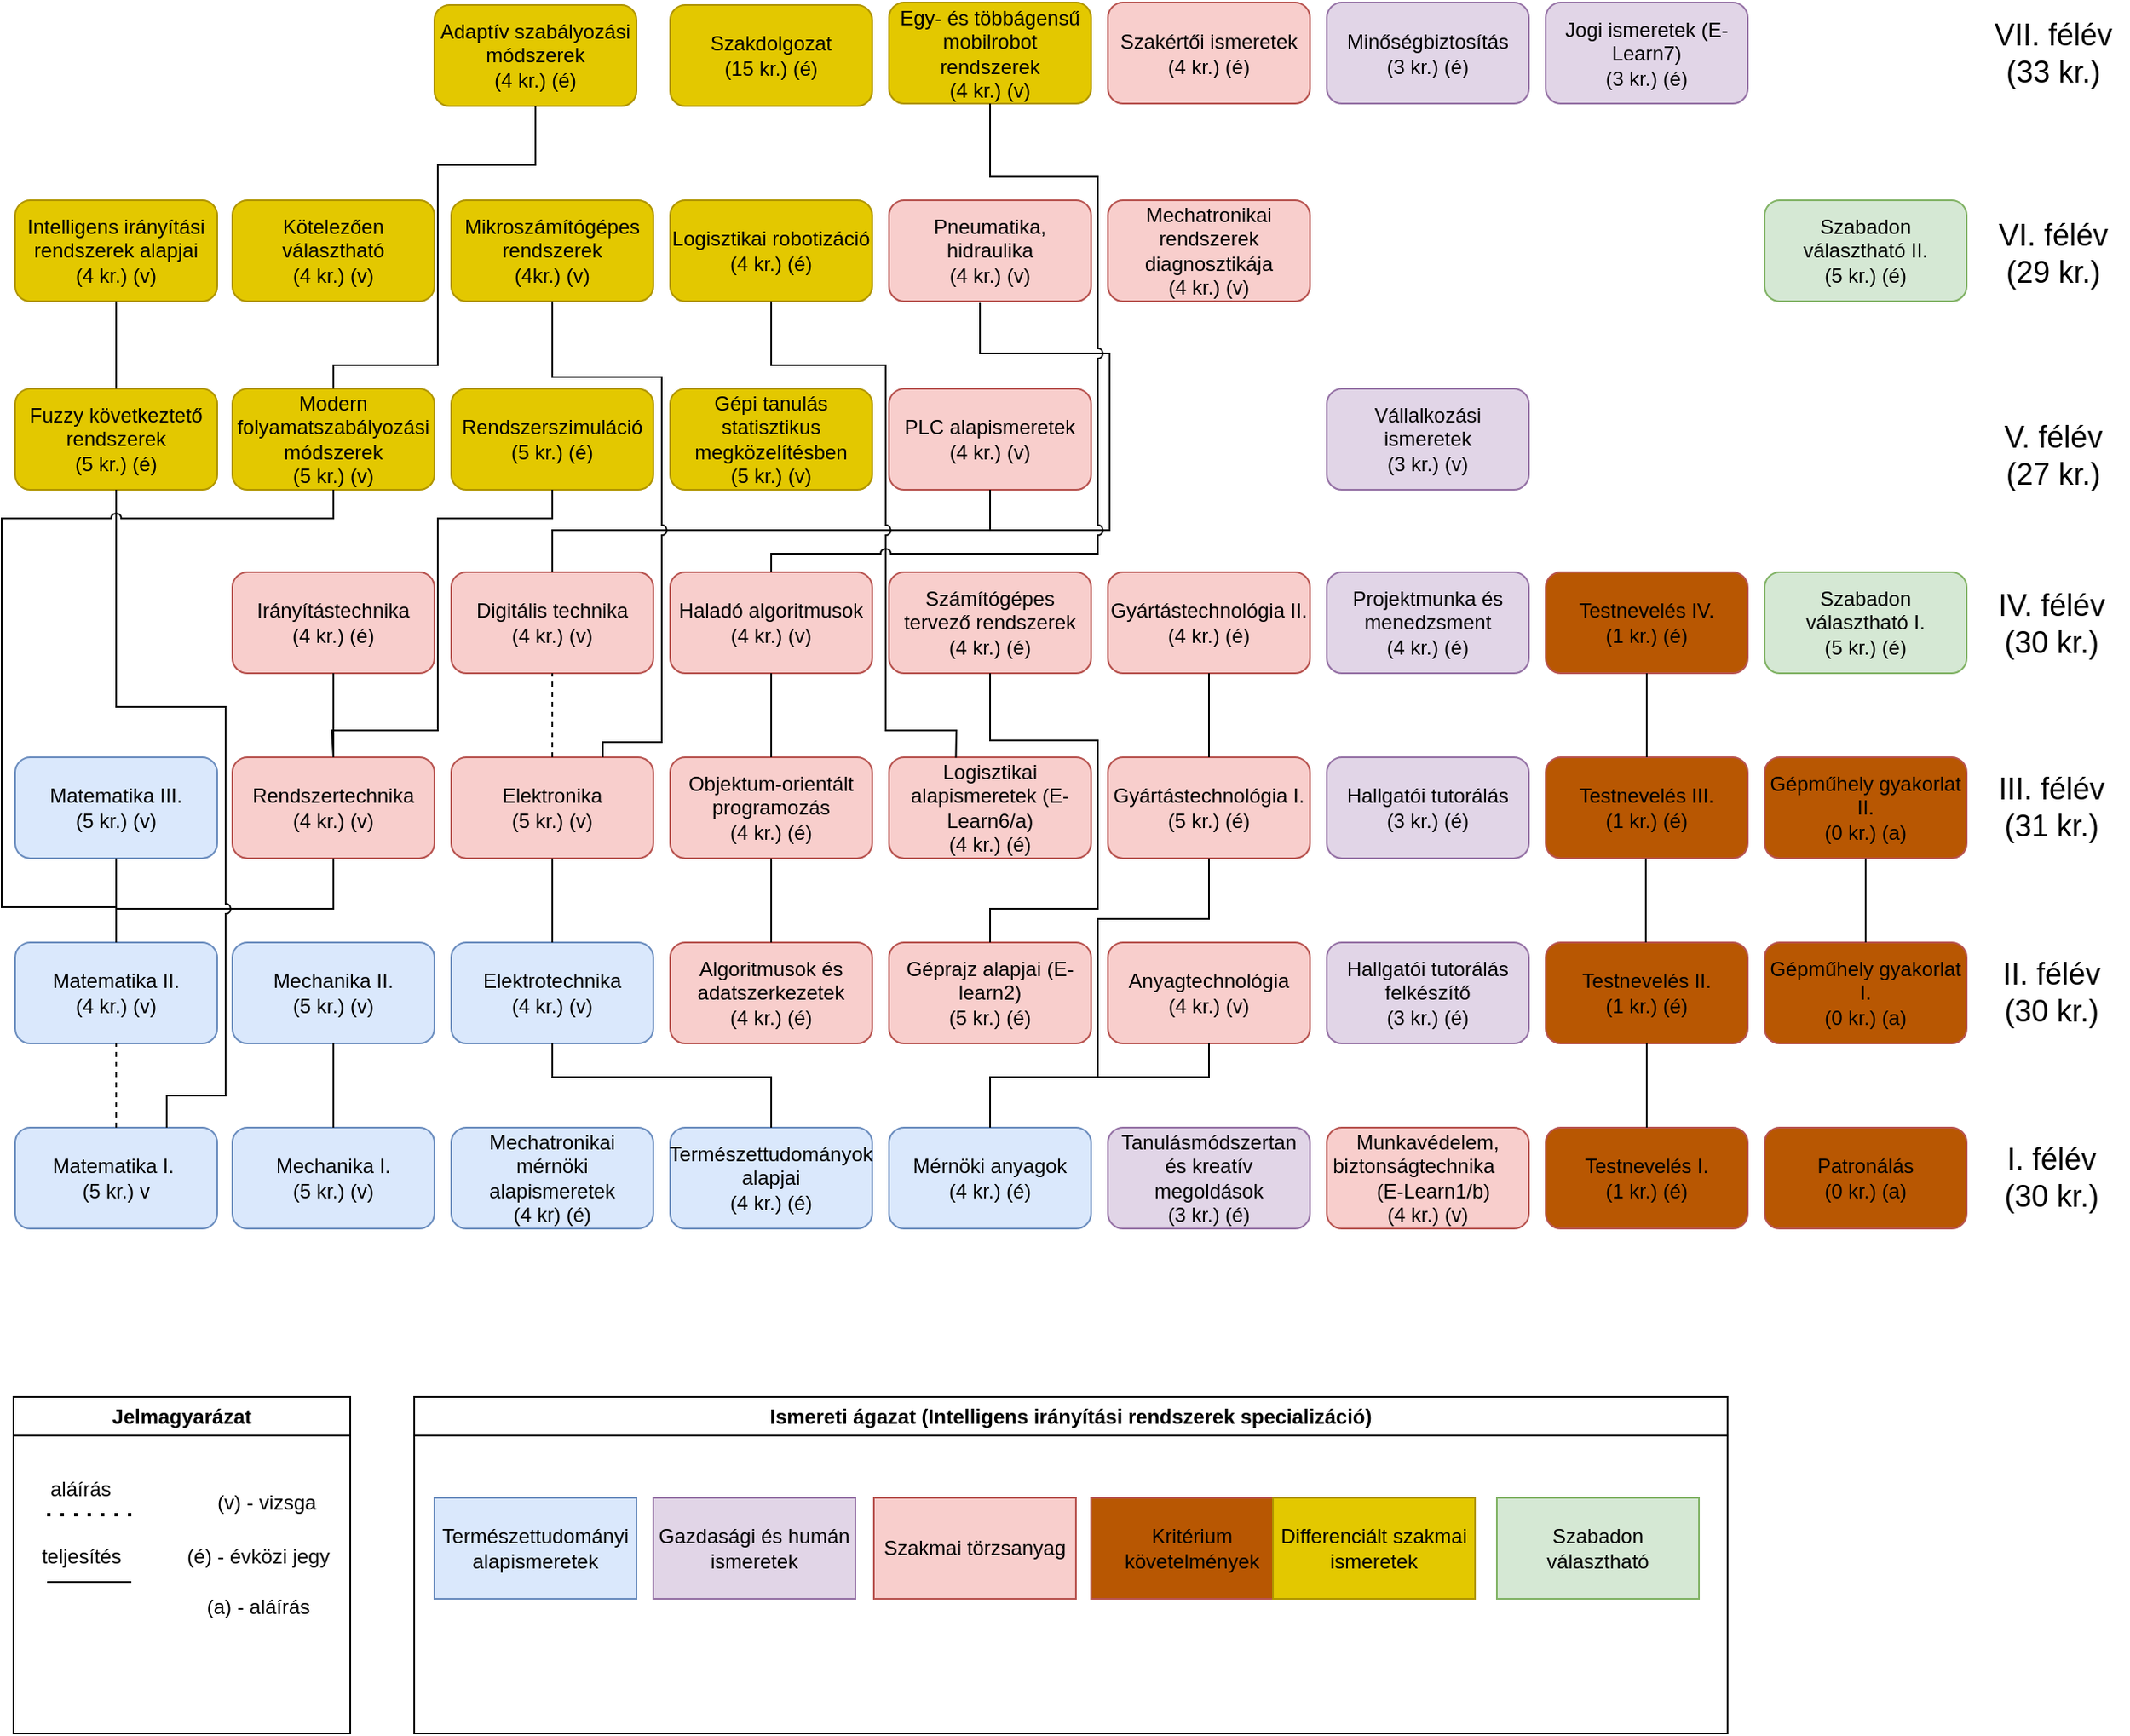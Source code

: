 <mxfile version="21.7.0" type="github">
  <diagram name="Page-1" id="AOR9jZFVoWUsOJXhqpIV">
    <mxGraphModel dx="2156" dy="805" grid="1" gridSize="7" guides="1" tooltips="1" connect="1" arrows="1" fold="1" page="1" pageScale="1" pageWidth="850" pageHeight="1100" math="0" shadow="0">
      <root>
        <mxCell id="0" />
        <mxCell id="1" parent="0" />
        <mxCell id="B__g7OtjL8aI65PYD3b0-1" value="Matematika I.&amp;nbsp;&lt;br&gt;(5 kr.) v" style="rounded=1;whiteSpace=wrap;html=1;fillColor=#dae8fc;strokeColor=#6c8ebf;" parent="1" vertex="1">
          <mxGeometry x="1" y="950" width="120" height="60" as="geometry" />
        </mxCell>
        <mxCell id="B__g7OtjL8aI65PYD3b0-2" value="Természettudományi alapismeretek" style="rounded=0;whiteSpace=wrap;html=1;fillColor=#dae8fc;strokeColor=#6c8ebf;" parent="1" vertex="1">
          <mxGeometry x="250" y="1170" width="120" height="60" as="geometry" />
        </mxCell>
        <mxCell id="B__g7OtjL8aI65PYD3b0-3" value="Természettudományok alapjai&lt;br&gt;(4 kr.) (é)" style="rounded=1;whiteSpace=wrap;html=1;fillColor=#dae8fc;strokeColor=#6c8ebf;align=center;" parent="1" vertex="1">
          <mxGeometry x="390" y="950" width="120" height="60" as="geometry" />
        </mxCell>
        <mxCell id="B__g7OtjL8aI65PYD3b0-4" value="Mechatronikai mérnöki alapismeretek&lt;br&gt;(4 kr) (é)" style="rounded=1;whiteSpace=wrap;html=1;fillColor=#dae8fc;strokeColor=#6c8ebf;" parent="1" vertex="1">
          <mxGeometry x="260" y="950" width="120" height="60" as="geometry" />
        </mxCell>
        <mxCell id="B__g7OtjL8aI65PYD3b0-5" value="Mechanika I.&lt;br&gt;(5 kr.) (v)" style="rounded=1;whiteSpace=wrap;html=1;fillColor=#dae8fc;strokeColor=#6c8ebf;" parent="1" vertex="1">
          <mxGeometry x="130" y="950" width="120" height="60" as="geometry" />
        </mxCell>
        <mxCell id="B__g7OtjL8aI65PYD3b0-6" value="Mérnöki anyagok&lt;br&gt;(4 kr.) (é)" style="rounded=1;whiteSpace=wrap;html=1;fillColor=#dae8fc;strokeColor=#6c8ebf;" parent="1" vertex="1">
          <mxGeometry x="520" y="950" width="120" height="60" as="geometry" />
        </mxCell>
        <mxCell id="B__g7OtjL8aI65PYD3b0-7" value="Gazdasági és humán ismeretek" style="rounded=0;whiteSpace=wrap;html=1;fillColor=#e1d5e7;strokeColor=#9673a6;" parent="1" vertex="1">
          <mxGeometry x="380" y="1170" width="120" height="60" as="geometry" />
        </mxCell>
        <mxCell id="B__g7OtjL8aI65PYD3b0-8" value="Tanulásmódszertan és kreatív megoldások&lt;br&gt;(3 kr.) (é)" style="rounded=1;whiteSpace=wrap;html=1;fillColor=#e1d5e7;strokeColor=#9673a6;" parent="1" vertex="1">
          <mxGeometry x="650" y="950" width="120" height="60" as="geometry" />
        </mxCell>
        <mxCell id="B__g7OtjL8aI65PYD3b0-10" value="Szakmai törzsanyag" style="rounded=0;whiteSpace=wrap;html=1;fillColor=#f8cecc;strokeColor=#b85450;" parent="1" vertex="1">
          <mxGeometry x="511" y="1170" width="120" height="60" as="geometry" />
        </mxCell>
        <mxCell id="B__g7OtjL8aI65PYD3b0-11" value="Munkavédelem, biztonságtechnika&amp;nbsp; &amp;nbsp; &amp;nbsp; &amp;nbsp; (E-Learn1/b)&lt;br&gt;(4 kr.) (v)" style="rounded=1;whiteSpace=wrap;html=1;fillColor=#f8cecc;strokeColor=#b85450;" parent="1" vertex="1">
          <mxGeometry x="780" y="950" width="120" height="60" as="geometry" />
        </mxCell>
        <mxCell id="B__g7OtjL8aI65PYD3b0-12" value="Kritérium követelmények" style="rounded=0;whiteSpace=wrap;html=1;fillColor=#B85702;strokeColor=#b85450;" parent="1" vertex="1">
          <mxGeometry x="640" y="1170" width="120" height="60" as="geometry" />
        </mxCell>
        <mxCell id="B__g7OtjL8aI65PYD3b0-13" value="Testnevelés I.&lt;br&gt;(1 kr.) (é)" style="rounded=1;whiteSpace=wrap;html=1;fillColor=#B85702;strokeColor=#b85450;" parent="1" vertex="1">
          <mxGeometry x="910" y="950" width="120" height="60" as="geometry" />
        </mxCell>
        <mxCell id="B__g7OtjL8aI65PYD3b0-15" value="Patronálás&lt;br&gt;(0 kr.) (a)" style="rounded=1;whiteSpace=wrap;html=1;fillColor=#B85702;strokeColor=#b85450;" parent="1" vertex="1">
          <mxGeometry x="1040" y="950" width="120" height="60" as="geometry" />
        </mxCell>
        <mxCell id="B__g7OtjL8aI65PYD3b0-16" value="Matematika II.&lt;br&gt;(4 kr.) (v)" style="rounded=1;whiteSpace=wrap;html=1;fillColor=#dae8fc;strokeColor=#6c8ebf;" parent="1" vertex="1">
          <mxGeometry x="1" y="840" width="120" height="60" as="geometry" />
        </mxCell>
        <mxCell id="B__g7OtjL8aI65PYD3b0-17" value="" style="endArrow=none;dashed=1;html=1;rounded=0;entryX=0.5;entryY=1;entryDx=0;entryDy=0;exitX=0.5;exitY=0;exitDx=0;exitDy=0;" parent="1" source="B__g7OtjL8aI65PYD3b0-1" target="B__g7OtjL8aI65PYD3b0-16" edge="1">
          <mxGeometry width="50" height="50" relative="1" as="geometry">
            <mxPoint x="560" y="740" as="sourcePoint" />
            <mxPoint x="610" y="690" as="targetPoint" />
          </mxGeometry>
        </mxCell>
        <mxCell id="B__g7OtjL8aI65PYD3b0-24" value="Jelmagyarázat" style="swimlane;whiteSpace=wrap;html=1;" parent="1" vertex="1">
          <mxGeometry y="1110" width="200" height="200" as="geometry" />
        </mxCell>
        <mxCell id="B__g7OtjL8aI65PYD3b0-18" value="" style="endArrow=none;dashed=1;html=1;dashPattern=1 3;strokeWidth=2;rounded=0;" parent="B__g7OtjL8aI65PYD3b0-24" edge="1">
          <mxGeometry width="50" height="50" relative="1" as="geometry">
            <mxPoint x="20" y="70" as="sourcePoint" />
            <mxPoint x="70" y="70" as="targetPoint" />
          </mxGeometry>
        </mxCell>
        <mxCell id="B__g7OtjL8aI65PYD3b0-19" value="aláírás" style="text;strokeColor=none;align=center;fillColor=none;html=1;verticalAlign=middle;whiteSpace=wrap;rounded=0;" parent="B__g7OtjL8aI65PYD3b0-24" vertex="1">
          <mxGeometry x="10" y="40" width="60" height="30" as="geometry" />
        </mxCell>
        <mxCell id="B__g7OtjL8aI65PYD3b0-30" value="teljesítés" style="text;html=1;align=center;verticalAlign=middle;resizable=0;points=[];autosize=1;strokeColor=none;fillColor=none;" parent="B__g7OtjL8aI65PYD3b0-24" vertex="1">
          <mxGeometry x="5" y="80" width="70" height="30" as="geometry" />
        </mxCell>
        <mxCell id="B__g7OtjL8aI65PYD3b0-41" value="" style="endArrow=none;html=1;strokeWidth=1;rounded=0;" parent="B__g7OtjL8aI65PYD3b0-24" edge="1">
          <mxGeometry width="50" height="50" relative="1" as="geometry">
            <mxPoint x="20" y="110" as="sourcePoint" />
            <mxPoint x="70" y="110" as="targetPoint" />
          </mxGeometry>
        </mxCell>
        <mxCell id="B__g7OtjL8aI65PYD3b0-67" value="(é) - évközi jegy" style="text;html=1;align=center;verticalAlign=middle;resizable=0;points=[];autosize=1;strokeColor=none;fillColor=none;" parent="B__g7OtjL8aI65PYD3b0-24" vertex="1">
          <mxGeometry x="90" y="80" width="110" height="30" as="geometry" />
        </mxCell>
        <mxCell id="B__g7OtjL8aI65PYD3b0-69" value="(a) - aláírás" style="text;html=1;align=center;verticalAlign=middle;resizable=0;points=[];autosize=1;strokeColor=none;fillColor=none;" parent="B__g7OtjL8aI65PYD3b0-24" vertex="1">
          <mxGeometry x="105" y="110" width="80" height="30" as="geometry" />
        </mxCell>
        <mxCell id="B__g7OtjL8aI65PYD3b0-25" value="Mechanika II.&lt;br&gt;(5 kr.) (v)" style="rounded=1;whiteSpace=wrap;html=1;fillColor=#dae8fc;strokeColor=#6c8ebf;" parent="1" vertex="1">
          <mxGeometry x="130" y="840" width="120" height="60" as="geometry" />
        </mxCell>
        <mxCell id="B__g7OtjL8aI65PYD3b0-26" value="" style="endArrow=none;html=1;rounded=0;exitX=0.5;exitY=0;exitDx=0;exitDy=0;entryX=0.5;entryY=1;entryDx=0;entryDy=0;" parent="1" source="B__g7OtjL8aI65PYD3b0-5" target="B__g7OtjL8aI65PYD3b0-25" edge="1">
          <mxGeometry width="50" height="50" relative="1" as="geometry">
            <mxPoint x="460" y="940" as="sourcePoint" />
            <mxPoint x="610" y="830" as="targetPoint" />
            <Array as="points">
              <mxPoint x="190" y="920" />
            </Array>
          </mxGeometry>
        </mxCell>
        <mxCell id="B__g7OtjL8aI65PYD3b0-27" value="Elektrotechnika&lt;br&gt;(4 kr.) (v)" style="rounded=1;whiteSpace=wrap;html=1;fillColor=#dae8fc;strokeColor=#6c8ebf;" parent="1" vertex="1">
          <mxGeometry x="260" y="840" width="120" height="60" as="geometry" />
        </mxCell>
        <mxCell id="B__g7OtjL8aI65PYD3b0-28" value="" style="endArrow=none;html=1;rounded=0;exitX=0.5;exitY=0;exitDx=0;exitDy=0;entryX=0.5;entryY=1;entryDx=0;entryDy=0;" parent="1" source="B__g7OtjL8aI65PYD3b0-3" target="B__g7OtjL8aI65PYD3b0-27" edge="1">
          <mxGeometry width="50" height="50" relative="1" as="geometry">
            <mxPoint x="560" y="880" as="sourcePoint" />
            <mxPoint x="610" y="830" as="targetPoint" />
            <Array as="points">
              <mxPoint x="450" y="920" />
              <mxPoint x="320" y="920" />
            </Array>
          </mxGeometry>
        </mxCell>
        <mxCell id="B__g7OtjL8aI65PYD3b0-31" value="Hallgatói tutorálás felkészítő&lt;br&gt;(3 kr.) (é)" style="rounded=1;whiteSpace=wrap;html=1;fillColor=#e1d5e7;strokeColor=#9673a6;" parent="1" vertex="1">
          <mxGeometry x="780" y="840" width="120" height="60" as="geometry" />
        </mxCell>
        <mxCell id="B__g7OtjL8aI65PYD3b0-32" value="&lt;font style=&quot;font-size: 18px;&quot;&gt;I. félév&lt;br&gt;(30 kr.)&lt;/font&gt;" style="text;html=1;align=center;verticalAlign=middle;resizable=0;points=[];autosize=1;strokeColor=none;fillColor=none;" parent="1" vertex="1">
          <mxGeometry x="1170" y="950" width="80" height="60" as="geometry" />
        </mxCell>
        <mxCell id="B__g7OtjL8aI65PYD3b0-34" value="Algoritmusok és adatszerkezetek&lt;br&gt;(4 kr.) (é)" style="rounded=1;whiteSpace=wrap;html=1;fillColor=#f8cecc;strokeColor=#b85450;" parent="1" vertex="1">
          <mxGeometry x="390" y="840" width="120" height="60" as="geometry" />
        </mxCell>
        <mxCell id="B__g7OtjL8aI65PYD3b0-35" value="Géprajz alapjai (E-learn2)&lt;br&gt;(5 kr.) (é)" style="rounded=1;whiteSpace=wrap;html=1;fillColor=#f8cecc;strokeColor=#b85450;" parent="1" vertex="1">
          <mxGeometry x="520" y="840" width="120" height="60" as="geometry" />
        </mxCell>
        <mxCell id="B__g7OtjL8aI65PYD3b0-36" value="Anyagtechnológia&lt;br&gt;(4 kr.) (v)" style="rounded=1;whiteSpace=wrap;html=1;fillColor=#f8cecc;strokeColor=#b85450;" parent="1" vertex="1">
          <mxGeometry x="650" y="840" width="120" height="60" as="geometry" />
        </mxCell>
        <mxCell id="B__g7OtjL8aI65PYD3b0-37" value="" style="endArrow=none;html=1;rounded=0;exitX=0.5;exitY=0;exitDx=0;exitDy=0;entryX=0.5;entryY=1;entryDx=0;entryDy=0;" parent="1" source="B__g7OtjL8aI65PYD3b0-6" target="B__g7OtjL8aI65PYD3b0-36" edge="1">
          <mxGeometry width="50" height="50" relative="1" as="geometry">
            <mxPoint x="470" y="1040" as="sourcePoint" />
            <mxPoint x="520" y="990" as="targetPoint" />
            <Array as="points">
              <mxPoint x="580" y="920" />
              <mxPoint x="710" y="920" />
            </Array>
          </mxGeometry>
        </mxCell>
        <mxCell id="B__g7OtjL8aI65PYD3b0-38" value="Testnevelés II.&lt;br&gt;(1 kr.) (é)" style="rounded=1;whiteSpace=wrap;html=1;fillColor=#B85702;strokeColor=#b85450;" parent="1" vertex="1">
          <mxGeometry x="910" y="840" width="120" height="60" as="geometry" />
        </mxCell>
        <mxCell id="B__g7OtjL8aI65PYD3b0-44" value="Ismereti ágazat (Intelligens irányítási rendszerek specializáció)" style="swimlane;whiteSpace=wrap;html=1;" parent="1" vertex="1">
          <mxGeometry x="238" y="1110" width="780" height="200" as="geometry" />
        </mxCell>
        <mxCell id="B__g7OtjL8aI65PYD3b0-88" value="Differenciált szakmai ismeretek" style="rounded=0;whiteSpace=wrap;html=1;fillColor=#e3c800;fontColor=#000000;strokeColor=#B09500;" parent="B__g7OtjL8aI65PYD3b0-44" vertex="1">
          <mxGeometry x="510" y="60" width="120" height="60" as="geometry" />
        </mxCell>
        <mxCell id="B__g7OtjL8aI65PYD3b0-95" value="Szabadon választható" style="rounded=0;whiteSpace=wrap;html=1;fillColor=#d5e8d4;strokeColor=#82b366;" parent="B__g7OtjL8aI65PYD3b0-44" vertex="1">
          <mxGeometry x="643" y="60" width="120" height="60" as="geometry" />
        </mxCell>
        <mxCell id="B__g7OtjL8aI65PYD3b0-45" value="Gépműhely gyakorlat I.&lt;br&gt;(0 kr.) (a)" style="rounded=1;whiteSpace=wrap;html=1;fillColor=#B85702;strokeColor=#b85450;" parent="1" vertex="1">
          <mxGeometry x="1040" y="840" width="120" height="60" as="geometry" />
        </mxCell>
        <mxCell id="B__g7OtjL8aI65PYD3b0-46" value="&lt;font style=&quot;font-size: 18px;&quot;&gt;II. félév&lt;br&gt;(30 kr.)&lt;/font&gt;" style="text;html=1;align=center;verticalAlign=middle;resizable=0;points=[];autosize=1;strokeColor=none;fillColor=none;" parent="1" vertex="1">
          <mxGeometry x="1170" y="840" width="80" height="60" as="geometry" />
        </mxCell>
        <mxCell id="B__g7OtjL8aI65PYD3b0-47" value="Matematika III.&lt;br&gt;(5 kr.) (v)" style="rounded=1;whiteSpace=wrap;html=1;fillColor=#dae8fc;strokeColor=#6c8ebf;" parent="1" vertex="1">
          <mxGeometry x="1" y="730" width="120" height="60" as="geometry" />
        </mxCell>
        <mxCell id="B__g7OtjL8aI65PYD3b0-48" value="" style="endArrow=none;html=1;rounded=0;exitX=0.5;exitY=0;exitDx=0;exitDy=0;entryX=0.5;entryY=1;entryDx=0;entryDy=0;" parent="1" source="B__g7OtjL8aI65PYD3b0-16" target="B__g7OtjL8aI65PYD3b0-47" edge="1">
          <mxGeometry width="50" height="50" relative="1" as="geometry">
            <mxPoint x="200" y="960" as="sourcePoint" />
            <mxPoint x="200" y="910" as="targetPoint" />
            <Array as="points" />
          </mxGeometry>
        </mxCell>
        <mxCell id="B__g7OtjL8aI65PYD3b0-49" value="" style="endArrow=none;html=1;rounded=0;entryX=0.5;entryY=1;entryDx=0;entryDy=0;exitX=0.5;exitY=0;exitDx=0;exitDy=0;" parent="1" source="B__g7OtjL8aI65PYD3b0-13" target="B__g7OtjL8aI65PYD3b0-38" edge="1">
          <mxGeometry width="50" height="50" relative="1" as="geometry">
            <mxPoint x="570" y="910" as="sourcePoint" />
            <mxPoint x="620" y="860" as="targetPoint" />
          </mxGeometry>
        </mxCell>
        <mxCell id="B__g7OtjL8aI65PYD3b0-50" value="&lt;font style=&quot;font-size: 18px;&quot;&gt;III. félév&lt;br&gt;(31 kr.)&lt;/font&gt;" style="text;html=1;align=center;verticalAlign=middle;resizable=0;points=[];autosize=1;strokeColor=none;fillColor=none;" parent="1" vertex="1">
          <mxGeometry x="1165" y="730" width="90" height="60" as="geometry" />
        </mxCell>
        <mxCell id="B__g7OtjL8aI65PYD3b0-51" value="Hallgatói tutorálás&lt;br&gt;(3 kr.) (é)" style="rounded=1;whiteSpace=wrap;html=1;fillColor=#e1d5e7;strokeColor=#9673a6;" parent="1" vertex="1">
          <mxGeometry x="780" y="730" width="120" height="60" as="geometry" />
        </mxCell>
        <mxCell id="B__g7OtjL8aI65PYD3b0-52" value="Objektum-orientált programozás&lt;br&gt;(4 kr.) (é)" style="rounded=1;whiteSpace=wrap;html=1;fillColor=#f8cecc;strokeColor=#b85450;" parent="1" vertex="1">
          <mxGeometry x="390" y="730" width="120" height="60" as="geometry" />
        </mxCell>
        <mxCell id="B__g7OtjL8aI65PYD3b0-53" value="" style="endArrow=none;html=1;rounded=0;entryX=0.5;entryY=1;entryDx=0;entryDy=0;exitX=0.5;exitY=0;exitDx=0;exitDy=0;" parent="1" source="B__g7OtjL8aI65PYD3b0-34" target="B__g7OtjL8aI65PYD3b0-52" edge="1">
          <mxGeometry width="50" height="50" relative="1" as="geometry">
            <mxPoint x="570" y="840" as="sourcePoint" />
            <mxPoint x="620" y="790" as="targetPoint" />
            <Array as="points">
              <mxPoint x="450" y="820" />
            </Array>
          </mxGeometry>
        </mxCell>
        <mxCell id="B__g7OtjL8aI65PYD3b0-54" value="Logisztikai alapismeretek (E-Learn6/a)&lt;br&gt;(4 kr.) (é)" style="rounded=1;whiteSpace=wrap;html=1;fillColor=#f8cecc;strokeColor=#b85450;" parent="1" vertex="1">
          <mxGeometry x="520" y="730" width="120" height="60" as="geometry" />
        </mxCell>
        <mxCell id="B__g7OtjL8aI65PYD3b0-55" value="Rendszertechnika&lt;br&gt;(4 kr.) (v)" style="rounded=1;whiteSpace=wrap;html=1;fillColor=#f8cecc;strokeColor=#b85450;" parent="1" vertex="1">
          <mxGeometry x="130" y="730" width="120" height="60" as="geometry" />
        </mxCell>
        <mxCell id="B__g7OtjL8aI65PYD3b0-56" value="" style="endArrow=none;html=1;rounded=0;entryX=0.5;entryY=1;entryDx=0;entryDy=0;exitX=0.5;exitY=0;exitDx=0;exitDy=0;" parent="1" source="B__g7OtjL8aI65PYD3b0-16" target="B__g7OtjL8aI65PYD3b0-55" edge="1">
          <mxGeometry width="50" height="50" relative="1" as="geometry">
            <mxPoint x="570" y="840" as="sourcePoint" />
            <mxPoint x="620" y="790" as="targetPoint" />
            <Array as="points">
              <mxPoint x="61" y="820" />
              <mxPoint x="190" y="820" />
            </Array>
          </mxGeometry>
        </mxCell>
        <mxCell id="B__g7OtjL8aI65PYD3b0-57" value="Gyártástechnológia I.&lt;br&gt;(5 kr.) (é)" style="rounded=1;whiteSpace=wrap;html=1;fillColor=#f8cecc;strokeColor=#b85450;" parent="1" vertex="1">
          <mxGeometry x="650" y="730" width="120" height="60" as="geometry" />
        </mxCell>
        <mxCell id="B__g7OtjL8aI65PYD3b0-58" value="" style="endArrow=none;html=1;rounded=0;entryX=0.5;entryY=1;entryDx=0;entryDy=0;exitX=0.5;exitY=0;exitDx=0;exitDy=0;" parent="1" source="B__g7OtjL8aI65PYD3b0-6" target="B__g7OtjL8aI65PYD3b0-57" edge="1">
          <mxGeometry width="50" height="50" relative="1" as="geometry">
            <mxPoint x="570" y="840" as="sourcePoint" />
            <mxPoint x="620" y="790" as="targetPoint" />
            <Array as="points">
              <mxPoint x="580" y="920" />
              <mxPoint x="644" y="920" />
              <mxPoint x="644" y="826" />
              <mxPoint x="710" y="826" />
            </Array>
          </mxGeometry>
        </mxCell>
        <mxCell id="B__g7OtjL8aI65PYD3b0-59" value="Elektronika&lt;br&gt;(5 kr.) (v)" style="rounded=1;whiteSpace=wrap;html=1;fillColor=#f8cecc;strokeColor=#b85450;" parent="1" vertex="1">
          <mxGeometry x="260" y="730" width="120" height="60" as="geometry" />
        </mxCell>
        <mxCell id="B__g7OtjL8aI65PYD3b0-63" value="Testnevelés III.&lt;br&gt;(1 kr.) (é)" style="rounded=1;whiteSpace=wrap;html=1;fillColor=#B85702;strokeColor=#b85450;" parent="1" vertex="1">
          <mxGeometry x="910" y="730" width="120" height="60" as="geometry" />
        </mxCell>
        <mxCell id="B__g7OtjL8aI65PYD3b0-64" value="" style="endArrow=none;html=1;rounded=0;entryX=0.5;entryY=1;entryDx=0;entryDy=0;exitX=0.5;exitY=0;exitDx=0;exitDy=0;" parent="1" edge="1">
          <mxGeometry width="50" height="50" relative="1" as="geometry">
            <mxPoint x="969.44" y="840" as="sourcePoint" />
            <mxPoint x="969.44" y="790" as="targetPoint" />
          </mxGeometry>
        </mxCell>
        <mxCell id="B__g7OtjL8aI65PYD3b0-65" value="Gépműhely gyakorlat II.&lt;br&gt;(0 kr.) (a)" style="rounded=1;whiteSpace=wrap;html=1;fillColor=#B85702;strokeColor=#b85450;" parent="1" vertex="1">
          <mxGeometry x="1040" y="730" width="120" height="60" as="geometry" />
        </mxCell>
        <mxCell id="B__g7OtjL8aI65PYD3b0-66" value="(v) - vizsga" style="text;html=1;align=center;verticalAlign=middle;resizable=0;points=[];autosize=1;strokeColor=none;fillColor=none;" parent="1" vertex="1">
          <mxGeometry x="110" y="1158" width="80" height="30" as="geometry" />
        </mxCell>
        <mxCell id="B__g7OtjL8aI65PYD3b0-68" value="" style="endArrow=none;html=1;rounded=0;entryX=0.5;entryY=1;entryDx=0;entryDy=0;exitX=0.5;exitY=0;exitDx=0;exitDy=0;" parent="1" source="B__g7OtjL8aI65PYD3b0-45" target="B__g7OtjL8aI65PYD3b0-65" edge="1">
          <mxGeometry width="50" height="50" relative="1" as="geometry">
            <mxPoint x="570" y="900" as="sourcePoint" />
            <mxPoint x="620" y="850" as="targetPoint" />
          </mxGeometry>
        </mxCell>
        <mxCell id="B__g7OtjL8aI65PYD3b0-71" value="Projektmunka és menedzsment&lt;br&gt;(4 kr.) (é)" style="rounded=1;whiteSpace=wrap;html=1;fillColor=#e1d5e7;strokeColor=#9673a6;" parent="1" vertex="1">
          <mxGeometry x="780" y="620" width="120" height="60" as="geometry" />
        </mxCell>
        <mxCell id="B__g7OtjL8aI65PYD3b0-72" value="Haladó algoritmusok&lt;br&gt;(4 kr.) (v)" style="rounded=1;whiteSpace=wrap;html=1;fillColor=#f8cecc;strokeColor=#b85450;" parent="1" vertex="1">
          <mxGeometry x="390" y="620" width="120" height="60" as="geometry" />
        </mxCell>
        <mxCell id="B__g7OtjL8aI65PYD3b0-73" value="" style="endArrow=none;html=1;rounded=0;entryX=0.5;entryY=1;entryDx=0;entryDy=0;exitX=0.5;exitY=0;exitDx=0;exitDy=0;" parent="1" source="B__g7OtjL8aI65PYD3b0-52" target="B__g7OtjL8aI65PYD3b0-72" edge="1">
          <mxGeometry width="50" height="50" relative="1" as="geometry">
            <mxPoint x="570" y="760" as="sourcePoint" />
            <mxPoint x="620" y="710" as="targetPoint" />
          </mxGeometry>
        </mxCell>
        <mxCell id="B__g7OtjL8aI65PYD3b0-74" value="Számítógépes tervező rendszerek&lt;br&gt;(4 kr.) (é)" style="rounded=1;whiteSpace=wrap;html=1;fillColor=#f8cecc;strokeColor=#b85450;" parent="1" vertex="1">
          <mxGeometry x="520" y="620" width="120" height="60" as="geometry" />
        </mxCell>
        <mxCell id="B__g7OtjL8aI65PYD3b0-75" value="" style="endArrow=none;html=1;rounded=0;entryX=0.5;entryY=1;entryDx=0;entryDy=0;exitX=0.5;exitY=0;exitDx=0;exitDy=0;" parent="1" source="B__g7OtjL8aI65PYD3b0-35" target="B__g7OtjL8aI65PYD3b0-74" edge="1">
          <mxGeometry width="50" height="50" relative="1" as="geometry">
            <mxPoint x="570" y="760" as="sourcePoint" />
            <mxPoint x="620" y="710" as="targetPoint" />
            <Array as="points">
              <mxPoint x="580" y="820" />
              <mxPoint x="644" y="820" />
              <mxPoint x="644" y="720" />
              <mxPoint x="580" y="720" />
            </Array>
          </mxGeometry>
        </mxCell>
        <mxCell id="B__g7OtjL8aI65PYD3b0-79" value="" style="endArrow=none;html=1;rounded=0;entryX=0.5;entryY=1;entryDx=0;entryDy=0;exitX=0.5;exitY=0;exitDx=0;exitDy=0;" parent="1" source="B__g7OtjL8aI65PYD3b0-27" target="B__g7OtjL8aI65PYD3b0-59" edge="1">
          <mxGeometry width="50" height="50" relative="1" as="geometry">
            <mxPoint x="623" y="785" as="sourcePoint" />
            <mxPoint x="673" y="735" as="targetPoint" />
          </mxGeometry>
        </mxCell>
        <mxCell id="B__g7OtjL8aI65PYD3b0-80" value="Irányítástechnika&lt;br&gt;(4 kr.) (é)" style="rounded=1;whiteSpace=wrap;html=1;fillColor=#f8cecc;strokeColor=#b85450;" parent="1" vertex="1">
          <mxGeometry x="130" y="620" width="120" height="60" as="geometry" />
        </mxCell>
        <mxCell id="B__g7OtjL8aI65PYD3b0-81" value="" style="endArrow=none;html=1;rounded=0;entryX=0.5;entryY=1;entryDx=0;entryDy=0;exitX=0.5;exitY=0;exitDx=0;exitDy=0;" parent="1" source="B__g7OtjL8aI65PYD3b0-55" target="B__g7OtjL8aI65PYD3b0-80" edge="1">
          <mxGeometry width="50" height="50" relative="1" as="geometry">
            <mxPoint x="602" y="757" as="sourcePoint" />
            <mxPoint x="652" y="707" as="targetPoint" />
            <Array as="points">
              <mxPoint x="190" y="707" />
            </Array>
          </mxGeometry>
        </mxCell>
        <mxCell id="B__g7OtjL8aI65PYD3b0-82" value="Digitális technika&lt;br&gt;(4 kr.) (v)" style="rounded=1;whiteSpace=wrap;html=1;fillColor=#f8cecc;strokeColor=#b85450;" parent="1" vertex="1">
          <mxGeometry x="260" y="620" width="120" height="60" as="geometry" />
        </mxCell>
        <mxCell id="B__g7OtjL8aI65PYD3b0-83" value="" style="endArrow=none;html=1;rounded=0;entryX=0.5;entryY=1;entryDx=0;entryDy=0;exitX=0.5;exitY=0;exitDx=0;exitDy=0;dashed=1;" parent="1" source="B__g7OtjL8aI65PYD3b0-59" target="B__g7OtjL8aI65PYD3b0-82" edge="1">
          <mxGeometry width="50" height="50" relative="1" as="geometry">
            <mxPoint x="602" y="694" as="sourcePoint" />
            <mxPoint x="652" y="644" as="targetPoint" />
          </mxGeometry>
        </mxCell>
        <mxCell id="B__g7OtjL8aI65PYD3b0-84" value="Gyártástechnológia II.&lt;br&gt;(4 kr.) (é)" style="rounded=1;whiteSpace=wrap;html=1;fillColor=#f8cecc;strokeColor=#b85450;" parent="1" vertex="1">
          <mxGeometry x="650" y="620" width="120" height="60" as="geometry" />
        </mxCell>
        <mxCell id="B__g7OtjL8aI65PYD3b0-85" value="" style="endArrow=none;html=1;rounded=0;entryX=0.5;entryY=1;entryDx=0;entryDy=0;exitX=0.5;exitY=0;exitDx=0;exitDy=0;" parent="1" source="B__g7OtjL8aI65PYD3b0-57" target="B__g7OtjL8aI65PYD3b0-84" edge="1">
          <mxGeometry width="50" height="50" relative="1" as="geometry">
            <mxPoint x="602" y="694" as="sourcePoint" />
            <mxPoint x="652" y="644" as="targetPoint" />
          </mxGeometry>
        </mxCell>
        <mxCell id="B__g7OtjL8aI65PYD3b0-86" value="Testnevelés IV.&lt;br&gt;(1 kr.) (é)" style="rounded=1;whiteSpace=wrap;html=1;fillColor=#B85702;strokeColor=#b85450;" parent="1" vertex="1">
          <mxGeometry x="910" y="620" width="120" height="60" as="geometry" />
        </mxCell>
        <mxCell id="B__g7OtjL8aI65PYD3b0-87" value="" style="endArrow=none;html=1;rounded=0;entryX=0.5;entryY=1;entryDx=0;entryDy=0;exitX=0.5;exitY=0;exitDx=0;exitDy=0;" parent="1" source="B__g7OtjL8aI65PYD3b0-63" target="B__g7OtjL8aI65PYD3b0-86" edge="1">
          <mxGeometry width="50" height="50" relative="1" as="geometry">
            <mxPoint x="574" y="652" as="sourcePoint" />
            <mxPoint x="624" y="602" as="targetPoint" />
          </mxGeometry>
        </mxCell>
        <mxCell id="B__g7OtjL8aI65PYD3b0-89" value="Szabadon választható I.&lt;br&gt;(5 kr.) (é)" style="rounded=1;whiteSpace=wrap;html=1;fillColor=#d5e8d4;strokeColor=#82b366;" parent="1" vertex="1">
          <mxGeometry x="1040" y="620" width="120" height="60" as="geometry" />
        </mxCell>
        <mxCell id="B__g7OtjL8aI65PYD3b0-90" value="&lt;font style=&quot;font-size: 18px;&quot;&gt;IV. félév&lt;br&gt;(30 kr.)&lt;/font&gt;" style="text;html=1;align=center;verticalAlign=middle;resizable=0;points=[];autosize=1;strokeColor=none;fillColor=none;" parent="1" vertex="1">
          <mxGeometry x="1168" y="619" width="84" height="63" as="geometry" />
        </mxCell>
        <mxCell id="B__g7OtjL8aI65PYD3b0-91" value="Vállalkozási ismeretek&lt;br&gt;(3 kr.) (v)" style="rounded=1;whiteSpace=wrap;html=1;fillColor=#e1d5e7;strokeColor=#9673a6;" parent="1" vertex="1">
          <mxGeometry x="780" y="511" width="120" height="60" as="geometry" />
        </mxCell>
        <mxCell id="B__g7OtjL8aI65PYD3b0-92" value="PLC alapismeretek&lt;br&gt;(4 kr.) (v)" style="rounded=1;whiteSpace=wrap;html=1;fillColor=#f8cecc;strokeColor=#b85450;" parent="1" vertex="1">
          <mxGeometry x="520" y="511" width="120" height="60" as="geometry" />
        </mxCell>
        <mxCell id="B__g7OtjL8aI65PYD3b0-93" value="" style="endArrow=none;html=1;rounded=0;entryX=0.5;entryY=1;entryDx=0;entryDy=0;exitX=0.5;exitY=0;exitDx=0;exitDy=0;jumpStyle=arc;" parent="1" source="B__g7OtjL8aI65PYD3b0-82" target="B__g7OtjL8aI65PYD3b0-92" edge="1">
          <mxGeometry width="50" height="50" relative="1" as="geometry">
            <mxPoint x="567" y="673" as="sourcePoint" />
            <mxPoint x="617" y="623" as="targetPoint" />
            <Array as="points">
              <mxPoint x="320" y="595" />
              <mxPoint x="580" y="595" />
            </Array>
          </mxGeometry>
        </mxCell>
        <mxCell id="B__g7OtjL8aI65PYD3b0-96" value="Gépi tanulás statisztikus megközelítésben&lt;br&gt;(5 kr.) (v)" style="rounded=1;whiteSpace=wrap;html=1;fillColor=#e3c800;strokeColor=#B09500;fontColor=#000000;" parent="1" vertex="1">
          <mxGeometry x="390" y="511" width="120" height="60" as="geometry" />
        </mxCell>
        <mxCell id="B__g7OtjL8aI65PYD3b0-97" value="Rendszerszimuláció&lt;br&gt;(5 kr.) (é)" style="rounded=1;whiteSpace=wrap;html=1;fillColor=#e3c800;strokeColor=#B09500;fontColor=#000000;" parent="1" vertex="1">
          <mxGeometry x="260" y="511" width="120" height="60" as="geometry" />
        </mxCell>
        <mxCell id="B__g7OtjL8aI65PYD3b0-98" value="" style="endArrow=none;html=1;rounded=0;entryX=0.5;entryY=1;entryDx=0;entryDy=0;exitX=0.5;exitY=0;exitDx=0;exitDy=0;" parent="1" source="B__g7OtjL8aI65PYD3b0-55" target="B__g7OtjL8aI65PYD3b0-97" edge="1">
          <mxGeometry width="50" height="50" relative="1" as="geometry">
            <mxPoint x="266" y="707" as="sourcePoint" />
            <mxPoint x="617" y="812" as="targetPoint" />
            <Array as="points">
              <mxPoint x="189" y="714" />
              <mxPoint x="252" y="714" />
              <mxPoint x="252" y="588" />
              <mxPoint x="320" y="588" />
            </Array>
          </mxGeometry>
        </mxCell>
        <mxCell id="B__g7OtjL8aI65PYD3b0-99" value="Fuzzy következtető rendszerek&lt;br&gt;(5 kr.) (é)" style="rounded=1;whiteSpace=wrap;html=1;fillColor=#e3c800;strokeColor=#B09500;fontColor=#000000;" parent="1" vertex="1">
          <mxGeometry x="1" y="511" width="120" height="60" as="geometry" />
        </mxCell>
        <mxCell id="B__g7OtjL8aI65PYD3b0-100" value="" style="endArrow=none;html=1;rounded=0;exitX=0.75;exitY=0;exitDx=0;exitDy=0;strokeColor=default;jumpStyle=arc;entryX=0.5;entryY=1;entryDx=0;entryDy=0;" parent="1" source="B__g7OtjL8aI65PYD3b0-1" target="B__g7OtjL8aI65PYD3b0-99" edge="1">
          <mxGeometry width="50" height="50" relative="1" as="geometry">
            <mxPoint x="560" y="764" as="sourcePoint" />
            <mxPoint x="84" y="623" as="targetPoint" />
            <Array as="points">
              <mxPoint x="91" y="931" />
              <mxPoint x="126" y="931" />
              <mxPoint x="126" y="700" />
              <mxPoint x="61" y="700" />
              <mxPoint x="61" y="602" />
            </Array>
          </mxGeometry>
        </mxCell>
        <mxCell id="B__g7OtjL8aI65PYD3b0-101" value="Modern folyamatszabályozási módszerek&lt;br&gt;(5 kr.) (v)" style="rounded=1;whiteSpace=wrap;html=1;fillColor=#e3c800;strokeColor=#B09500;fontColor=#000000;" parent="1" vertex="1">
          <mxGeometry x="130" y="511" width="120" height="60" as="geometry" />
        </mxCell>
        <mxCell id="B__g7OtjL8aI65PYD3b0-103" value="" style="endArrow=none;html=1;rounded=0;entryX=0.5;entryY=1;entryDx=0;entryDy=0;exitX=0.5;exitY=0;exitDx=0;exitDy=0;jumpStyle=arc;" parent="1" source="B__g7OtjL8aI65PYD3b0-16" target="B__g7OtjL8aI65PYD3b0-101" edge="1">
          <mxGeometry width="50" height="50" relative="1" as="geometry">
            <mxPoint x="189" y="750" as="sourcePoint" />
            <mxPoint x="239" y="700" as="targetPoint" />
            <Array as="points">
              <mxPoint x="61" y="819" />
              <mxPoint x="-7" y="819" />
              <mxPoint x="-7" y="588" />
              <mxPoint x="190" y="588" />
            </Array>
          </mxGeometry>
        </mxCell>
        <mxCell id="B__g7OtjL8aI65PYD3b0-104" value="&lt;font style=&quot;font-size: 18px;&quot;&gt;V. félév&lt;br&gt;(27 kr.)&lt;/font&gt;" style="text;html=1;align=center;verticalAlign=middle;resizable=0;points=[];autosize=1;strokeColor=none;fillColor=none;" parent="1" vertex="1">
          <mxGeometry x="1172" y="519" width="77" height="63" as="geometry" />
        </mxCell>
        <mxCell id="B__g7OtjL8aI65PYD3b0-105" value="Pneumatika, hidraulika&lt;br&gt;(4 kr.) (v)" style="rounded=1;whiteSpace=wrap;html=1;fillColor=#f8cecc;strokeColor=#b85450;" parent="1" vertex="1">
          <mxGeometry x="520" y="399" width="120" height="60" as="geometry" />
        </mxCell>
        <mxCell id="B__g7OtjL8aI65PYD3b0-106" value="" style="endArrow=none;html=1;rounded=0;entryX=0.45;entryY=1.014;entryDx=0;entryDy=0;entryPerimeter=0;" parent="1" target="B__g7OtjL8aI65PYD3b0-105" edge="1">
          <mxGeometry width="50" height="50" relative="1" as="geometry">
            <mxPoint x="580" y="595" as="sourcePoint" />
            <mxPoint x="588" y="476" as="targetPoint" />
            <Array as="points">
              <mxPoint x="651" y="595" />
              <mxPoint x="651" y="504" />
              <mxPoint x="651" y="490" />
              <mxPoint x="574" y="490" />
            </Array>
          </mxGeometry>
        </mxCell>
        <mxCell id="B__g7OtjL8aI65PYD3b0-107" value="Intelligens irányítási rendszerek alapjai&lt;br&gt;(4 kr.) (v)" style="rounded=1;whiteSpace=wrap;html=1;fillColor=#e3c800;strokeColor=#B09500;fontColor=#000000;" parent="1" vertex="1">
          <mxGeometry x="1" y="399" width="120" height="60" as="geometry" />
        </mxCell>
        <mxCell id="B__g7OtjL8aI65PYD3b0-108" value="Mechatronikai rendszerek diagnosztikája&lt;br&gt;(4 kr.) (v)" style="rounded=1;whiteSpace=wrap;html=1;fillColor=#f8cecc;strokeColor=#b85450;" parent="1" vertex="1">
          <mxGeometry x="650" y="399" width="120" height="60" as="geometry" />
        </mxCell>
        <mxCell id="B__g7OtjL8aI65PYD3b0-109" value="Szabadon választható II.&lt;br&gt;(5 kr.) (é)" style="rounded=1;whiteSpace=wrap;html=1;fillColor=#d5e8d4;strokeColor=#82b366;" parent="1" vertex="1">
          <mxGeometry x="1040" y="399" width="120" height="60" as="geometry" />
        </mxCell>
        <mxCell id="B__g7OtjL8aI65PYD3b0-110" value="" style="endArrow=none;html=1;rounded=0;entryX=0.5;entryY=1;entryDx=0;entryDy=0;exitX=0.5;exitY=0;exitDx=0;exitDy=0;" parent="1" source="B__g7OtjL8aI65PYD3b0-99" target="B__g7OtjL8aI65PYD3b0-107" edge="1">
          <mxGeometry width="50" height="50" relative="1" as="geometry">
            <mxPoint x="280" y="610" as="sourcePoint" />
            <mxPoint x="330" y="560" as="targetPoint" />
          </mxGeometry>
        </mxCell>
        <mxCell id="B__g7OtjL8aI65PYD3b0-111" value="Logisztikai robotizáció&lt;br&gt;(4 kr.) (é)" style="rounded=1;whiteSpace=wrap;html=1;fillColor=#e3c800;strokeColor=#B09500;fontColor=#000000;" parent="1" vertex="1">
          <mxGeometry x="390" y="399" width="120" height="60" as="geometry" />
        </mxCell>
        <mxCell id="B__g7OtjL8aI65PYD3b0-112" value="" style="endArrow=none;html=1;rounded=0;entryX=0.5;entryY=1;entryDx=0;entryDy=0;exitX=0.331;exitY=0.004;exitDx=0;exitDy=0;exitPerimeter=0;jumpStyle=arc;" parent="1" source="B__g7OtjL8aI65PYD3b0-54" target="B__g7OtjL8aI65PYD3b0-111" edge="1">
          <mxGeometry width="50" height="50" relative="1" as="geometry">
            <mxPoint x="623" y="617" as="sourcePoint" />
            <mxPoint x="673" y="567" as="targetPoint" />
            <Array as="points">
              <mxPoint x="560" y="714" />
              <mxPoint x="518" y="714" />
              <mxPoint x="518" y="497" />
              <mxPoint x="450" y="497" />
            </Array>
          </mxGeometry>
        </mxCell>
        <mxCell id="B__g7OtjL8aI65PYD3b0-113" value="Mikroszámítógépes rendszerek&lt;br&gt;(4kr.) (v)" style="rounded=1;whiteSpace=wrap;html=1;fillColor=#e3c800;strokeColor=#B09500;fontColor=#000000;" parent="1" vertex="1">
          <mxGeometry x="260" y="399" width="120" height="60" as="geometry" />
        </mxCell>
        <mxCell id="B__g7OtjL8aI65PYD3b0-114" value="Kötelezően választható&lt;br&gt;(4 kr.) (v)" style="rounded=1;whiteSpace=wrap;html=1;fillColor=#e3c800;strokeColor=#B09500;fontColor=#000000;" parent="1" vertex="1">
          <mxGeometry x="130" y="399" width="120" height="60" as="geometry" />
        </mxCell>
        <mxCell id="B__g7OtjL8aI65PYD3b0-115" value="" style="endArrow=none;html=1;rounded=0;exitX=0.75;exitY=0;exitDx=0;exitDy=0;jumpStyle=arc;entryX=0.5;entryY=1;entryDx=0;entryDy=0;" parent="1" source="B__g7OtjL8aI65PYD3b0-59" target="B__g7OtjL8aI65PYD3b0-113" edge="1">
          <mxGeometry width="50" height="50" relative="1" as="geometry">
            <mxPoint x="434" y="589" as="sourcePoint" />
            <mxPoint x="320" y="462" as="targetPoint" />
            <Array as="points">
              <mxPoint x="350" y="721" />
              <mxPoint x="385" y="721" />
              <mxPoint x="385" y="504" />
              <mxPoint x="320" y="504" />
            </Array>
          </mxGeometry>
        </mxCell>
        <mxCell id="B__g7OtjL8aI65PYD3b0-116" value="&lt;font style=&quot;font-size: 18px;&quot;&gt;VI. félév&lt;br&gt;(29 kr.)&lt;/font&gt;" style="text;html=1;align=center;verticalAlign=middle;resizable=0;points=[];autosize=1;strokeColor=none;fillColor=none;" parent="1" vertex="1">
          <mxGeometry x="1169" y="399" width="84" height="63" as="geometry" />
        </mxCell>
        <mxCell id="B__g7OtjL8aI65PYD3b0-117" value="Minőségbiztosítás&lt;br&gt;(3 kr.) (é)" style="rounded=1;whiteSpace=wrap;html=1;fillColor=#e1d5e7;strokeColor=#9673a6;" parent="1" vertex="1">
          <mxGeometry x="780" y="281.5" width="120" height="60" as="geometry" />
        </mxCell>
        <mxCell id="B__g7OtjL8aI65PYD3b0-118" value="Jogi ismeretek (E-Learn7)&lt;br&gt;(3 kr.) (é)" style="rounded=1;whiteSpace=wrap;html=1;fillColor=#e1d5e7;strokeColor=#9673a6;" parent="1" vertex="1">
          <mxGeometry x="910" y="281.5" width="120" height="60" as="geometry" />
        </mxCell>
        <mxCell id="B__g7OtjL8aI65PYD3b0-119" value="Szakértői ismeretek&lt;br&gt;(4 kr.) (é)" style="rounded=1;whiteSpace=wrap;html=1;fillColor=#f8cecc;strokeColor=#b85450;" parent="1" vertex="1">
          <mxGeometry x="650" y="281.5" width="120" height="60" as="geometry" />
        </mxCell>
        <mxCell id="B__g7OtjL8aI65PYD3b0-120" value="Adaptív szabályozási módszerek&lt;br&gt;(4 kr.) (é)" style="rounded=1;whiteSpace=wrap;html=1;fillColor=#e3c800;strokeColor=#B09500;fontColor=#000000;" parent="1" vertex="1">
          <mxGeometry x="250" y="283" width="120" height="60" as="geometry" />
        </mxCell>
        <mxCell id="B__g7OtjL8aI65PYD3b0-121" value="" style="endArrow=none;html=1;rounded=0;entryX=0.5;entryY=1;entryDx=0;entryDy=0;exitX=0.5;exitY=0;exitDx=0;exitDy=0;" parent="1" source="B__g7OtjL8aI65PYD3b0-101" target="B__g7OtjL8aI65PYD3b0-120" edge="1">
          <mxGeometry width="50" height="50" relative="1" as="geometry">
            <mxPoint x="483" y="568" as="sourcePoint" />
            <mxPoint x="533" y="518" as="targetPoint" />
            <Array as="points">
              <mxPoint x="190" y="497" />
              <mxPoint x="252" y="497" />
              <mxPoint x="252" y="378" />
              <mxPoint x="310" y="378" />
            </Array>
          </mxGeometry>
        </mxCell>
        <mxCell id="B__g7OtjL8aI65PYD3b0-122" value="Egy- és többágensű mobilrobot rendszerek&lt;br&gt;(4 kr.) (v)" style="rounded=1;whiteSpace=wrap;html=1;fillColor=#e3c800;strokeColor=#B09500;fontColor=#000000;" parent="1" vertex="1">
          <mxGeometry x="520" y="281.5" width="120" height="60" as="geometry" />
        </mxCell>
        <mxCell id="B__g7OtjL8aI65PYD3b0-123" value="" style="endArrow=none;html=1;rounded=0;entryX=0.5;entryY=1;entryDx=0;entryDy=0;exitX=0.5;exitY=0;exitDx=0;exitDy=0;jumpStyle=arc;" parent="1" source="B__g7OtjL8aI65PYD3b0-72" target="B__g7OtjL8aI65PYD3b0-122" edge="1">
          <mxGeometry width="50" height="50" relative="1" as="geometry">
            <mxPoint x="413" y="547" as="sourcePoint" />
            <mxPoint x="463" y="497" as="targetPoint" />
            <Array as="points">
              <mxPoint x="450" y="609" />
              <mxPoint x="644" y="609" />
              <mxPoint x="644" y="385" />
              <mxPoint x="580" y="385" />
            </Array>
          </mxGeometry>
        </mxCell>
        <mxCell id="B__g7OtjL8aI65PYD3b0-124" value="Szakdolgozat&lt;br&gt;(15 kr.) (é)" style="rounded=1;whiteSpace=wrap;html=1;fillColor=#e3c800;strokeColor=#B09500;fontColor=#000000;" parent="1" vertex="1">
          <mxGeometry x="390" y="283" width="120" height="60" as="geometry" />
        </mxCell>
        <mxCell id="B__g7OtjL8aI65PYD3b0-125" value="&lt;font style=&quot;font-size: 18px;&quot;&gt;VII. félév&lt;br&gt;(33 kr.)&lt;/font&gt;" style="text;html=1;align=center;verticalAlign=middle;resizable=0;points=[];autosize=1;strokeColor=none;fillColor=none;" parent="1" vertex="1">
          <mxGeometry x="1165" y="280" width="91" height="63" as="geometry" />
        </mxCell>
      </root>
    </mxGraphModel>
  </diagram>
</mxfile>
